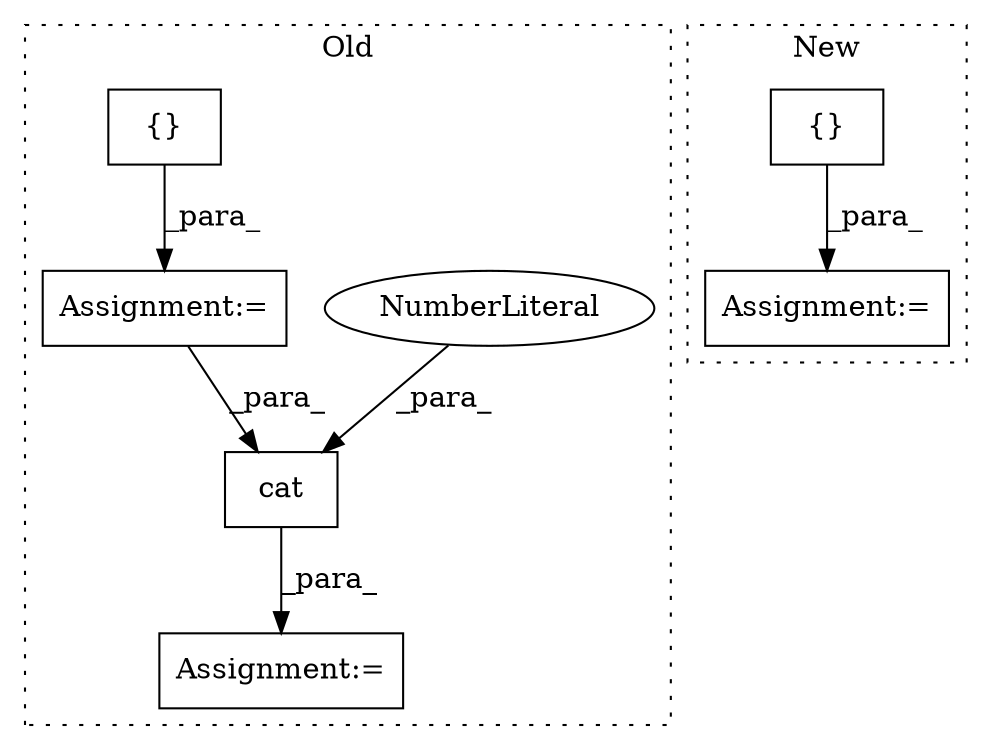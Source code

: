 digraph G {
subgraph cluster0 {
1 [label="cat" a="32" s="7306,7345" l="4,1" shape="box"];
4 [label="Assignment:=" a="7" s="6704" l="1" shape="box"];
5 [label="Assignment:=" a="7" s="7462" l="1" shape="box"];
6 [label="NumberLiteral" a="34" s="7344" l="1" shape="ellipse"];
7 [label="{}" a="4" s="6714" l="2" shape="box"];
label = "Old";
style="dotted";
}
subgraph cluster1 {
2 [label="{}" a="4" s="7369,7409" l="1,1" shape="box"];
3 [label="Assignment:=" a="7" s="7575" l="1" shape="box"];
label = "New";
style="dotted";
}
1 -> 5 [label="_para_"];
2 -> 3 [label="_para_"];
4 -> 1 [label="_para_"];
6 -> 1 [label="_para_"];
7 -> 4 [label="_para_"];
}